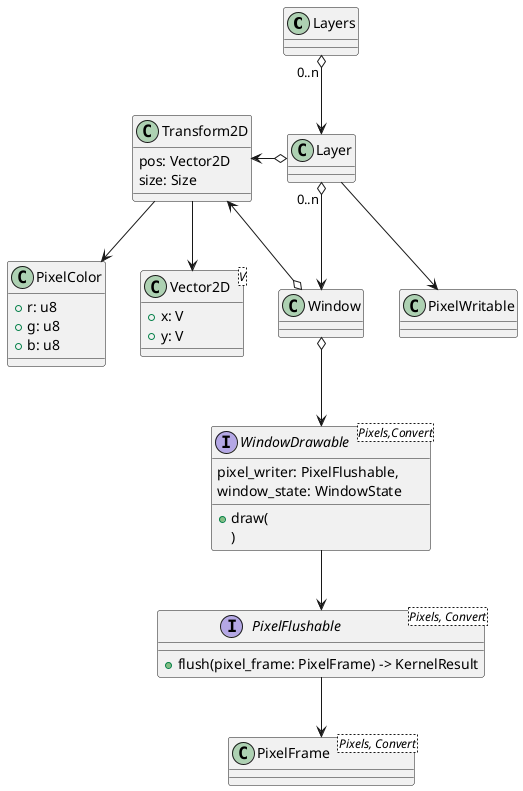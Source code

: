 @startuml
'https://plantuml.com/class-diagram

class Layers

class Layer{

}

class Window

class PixelColor{
    + r: u8
    + g: u8
    + b: u8
}

class Vector2D<V>{
    + x: V
    + y: V
}

class Transform2D{
    pos: Vector2D
    size: Size
}


class PixelFrame<Pixels, Convert>{


}

interface PixelFlushable<Pixels, Convert>{
    + flush(pixel_frame: PixelFrame) -> KernelResult
}


interface WindowDrawable<Pixels,Convert>{
    + draw(
     pixel_writer: PixelFlushable,
     window_state: WindowState
     )
}


Layers "0..n" o--> Layer

Layer "0..n" o--> Window
Layer --> PixelWritable
Layer o-left-> Transform2D


Window o-left-> Transform2D
Window o--> WindowDrawable

Transform2D --> PixelColor
Transform2D --> Vector2D

WindowDrawable --> PixelFlushable
PixelFlushable --> PixelFrame

@enduml